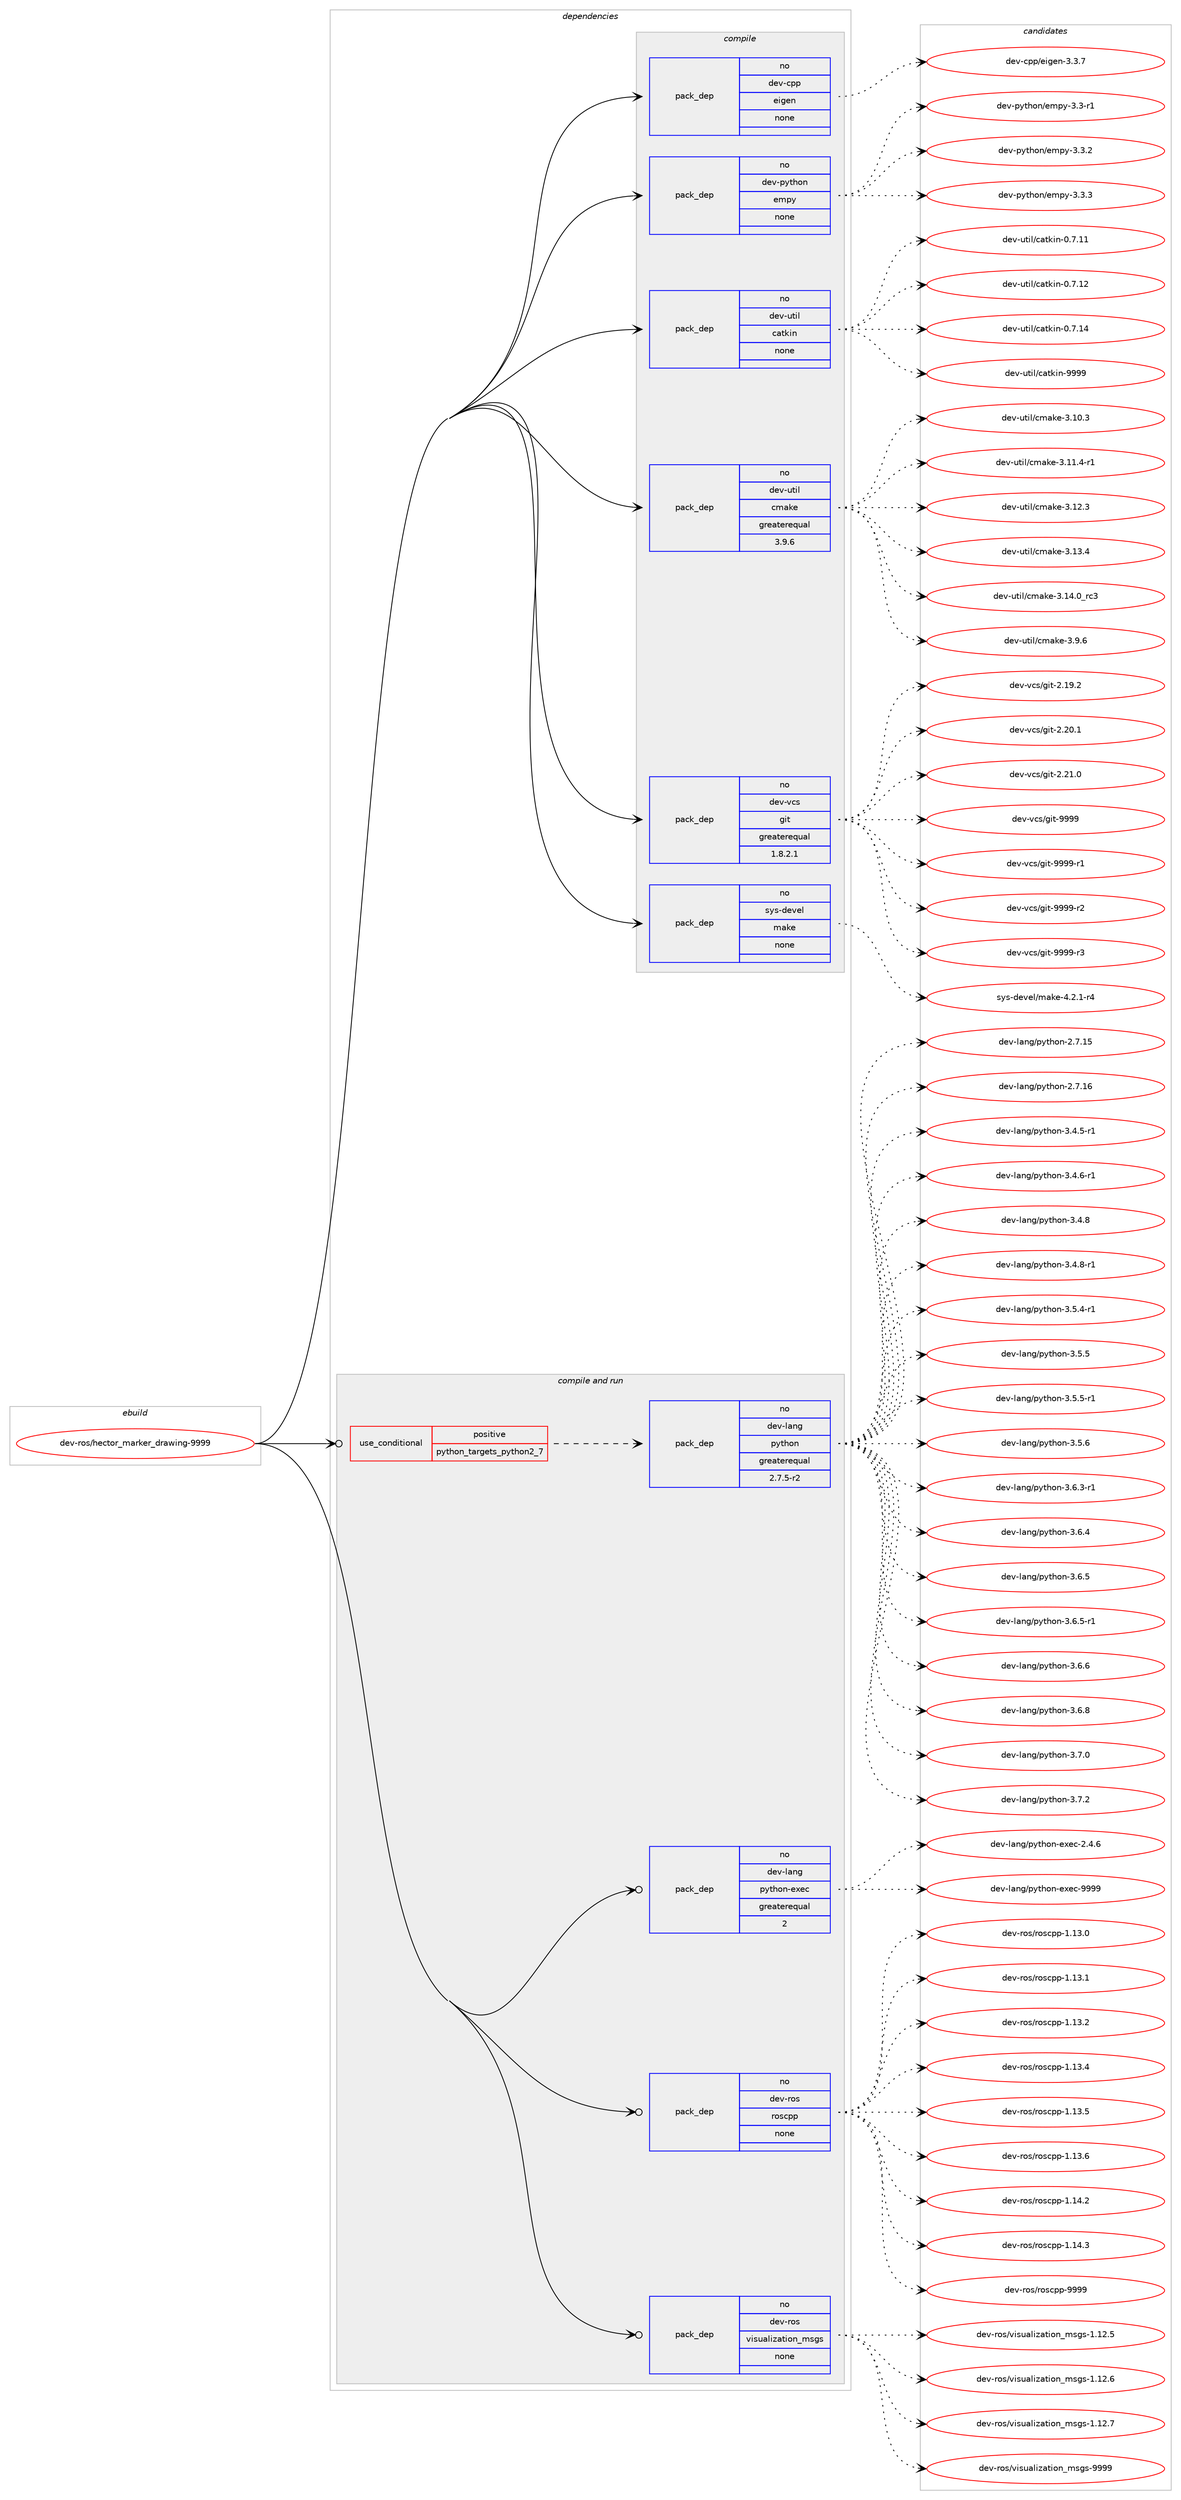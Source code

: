 digraph prolog {

# *************
# Graph options
# *************

newrank=true;
concentrate=true;
compound=true;
graph [rankdir=LR,fontname=Helvetica,fontsize=10,ranksep=1.5];#, ranksep=2.5, nodesep=0.2];
edge  [arrowhead=vee];
node  [fontname=Helvetica,fontsize=10];

# **********
# The ebuild
# **********

subgraph cluster_leftcol {
color=gray;
rank=same;
label=<<i>ebuild</i>>;
id [label="dev-ros/hector_marker_drawing-9999", color=red, width=4, href="../dev-ros/hector_marker_drawing-9999.svg"];
}

# ****************
# The dependencies
# ****************

subgraph cluster_midcol {
color=gray;
label=<<i>dependencies</i>>;
subgraph cluster_compile {
fillcolor="#eeeeee";
style=filled;
label=<<i>compile</i>>;
subgraph pack1045128 {
dependency1457176 [label=<<TABLE BORDER="0" CELLBORDER="1" CELLSPACING="0" CELLPADDING="4" WIDTH="220"><TR><TD ROWSPAN="6" CELLPADDING="30">pack_dep</TD></TR><TR><TD WIDTH="110">no</TD></TR><TR><TD>dev-cpp</TD></TR><TR><TD>eigen</TD></TR><TR><TD>none</TD></TR><TR><TD></TD></TR></TABLE>>, shape=none, color=blue];
}
id:e -> dependency1457176:w [weight=20,style="solid",arrowhead="vee"];
subgraph pack1045129 {
dependency1457177 [label=<<TABLE BORDER="0" CELLBORDER="1" CELLSPACING="0" CELLPADDING="4" WIDTH="220"><TR><TD ROWSPAN="6" CELLPADDING="30">pack_dep</TD></TR><TR><TD WIDTH="110">no</TD></TR><TR><TD>dev-python</TD></TR><TR><TD>empy</TD></TR><TR><TD>none</TD></TR><TR><TD></TD></TR></TABLE>>, shape=none, color=blue];
}
id:e -> dependency1457177:w [weight=20,style="solid",arrowhead="vee"];
subgraph pack1045130 {
dependency1457178 [label=<<TABLE BORDER="0" CELLBORDER="1" CELLSPACING="0" CELLPADDING="4" WIDTH="220"><TR><TD ROWSPAN="6" CELLPADDING="30">pack_dep</TD></TR><TR><TD WIDTH="110">no</TD></TR><TR><TD>dev-util</TD></TR><TR><TD>catkin</TD></TR><TR><TD>none</TD></TR><TR><TD></TD></TR></TABLE>>, shape=none, color=blue];
}
id:e -> dependency1457178:w [weight=20,style="solid",arrowhead="vee"];
subgraph pack1045131 {
dependency1457179 [label=<<TABLE BORDER="0" CELLBORDER="1" CELLSPACING="0" CELLPADDING="4" WIDTH="220"><TR><TD ROWSPAN="6" CELLPADDING="30">pack_dep</TD></TR><TR><TD WIDTH="110">no</TD></TR><TR><TD>dev-util</TD></TR><TR><TD>cmake</TD></TR><TR><TD>greaterequal</TD></TR><TR><TD>3.9.6</TD></TR></TABLE>>, shape=none, color=blue];
}
id:e -> dependency1457179:w [weight=20,style="solid",arrowhead="vee"];
subgraph pack1045132 {
dependency1457180 [label=<<TABLE BORDER="0" CELLBORDER="1" CELLSPACING="0" CELLPADDING="4" WIDTH="220"><TR><TD ROWSPAN="6" CELLPADDING="30">pack_dep</TD></TR><TR><TD WIDTH="110">no</TD></TR><TR><TD>dev-vcs</TD></TR><TR><TD>git</TD></TR><TR><TD>greaterequal</TD></TR><TR><TD>1.8.2.1</TD></TR></TABLE>>, shape=none, color=blue];
}
id:e -> dependency1457180:w [weight=20,style="solid",arrowhead="vee"];
subgraph pack1045133 {
dependency1457181 [label=<<TABLE BORDER="0" CELLBORDER="1" CELLSPACING="0" CELLPADDING="4" WIDTH="220"><TR><TD ROWSPAN="6" CELLPADDING="30">pack_dep</TD></TR><TR><TD WIDTH="110">no</TD></TR><TR><TD>sys-devel</TD></TR><TR><TD>make</TD></TR><TR><TD>none</TD></TR><TR><TD></TD></TR></TABLE>>, shape=none, color=blue];
}
id:e -> dependency1457181:w [weight=20,style="solid",arrowhead="vee"];
}
subgraph cluster_compileandrun {
fillcolor="#eeeeee";
style=filled;
label=<<i>compile and run</i>>;
subgraph cond388658 {
dependency1457182 [label=<<TABLE BORDER="0" CELLBORDER="1" CELLSPACING="0" CELLPADDING="4"><TR><TD ROWSPAN="3" CELLPADDING="10">use_conditional</TD></TR><TR><TD>positive</TD></TR><TR><TD>python_targets_python2_7</TD></TR></TABLE>>, shape=none, color=red];
subgraph pack1045134 {
dependency1457183 [label=<<TABLE BORDER="0" CELLBORDER="1" CELLSPACING="0" CELLPADDING="4" WIDTH="220"><TR><TD ROWSPAN="6" CELLPADDING="30">pack_dep</TD></TR><TR><TD WIDTH="110">no</TD></TR><TR><TD>dev-lang</TD></TR><TR><TD>python</TD></TR><TR><TD>greaterequal</TD></TR><TR><TD>2.7.5-r2</TD></TR></TABLE>>, shape=none, color=blue];
}
dependency1457182:e -> dependency1457183:w [weight=20,style="dashed",arrowhead="vee"];
}
id:e -> dependency1457182:w [weight=20,style="solid",arrowhead="odotvee"];
subgraph pack1045135 {
dependency1457184 [label=<<TABLE BORDER="0" CELLBORDER="1" CELLSPACING="0" CELLPADDING="4" WIDTH="220"><TR><TD ROWSPAN="6" CELLPADDING="30">pack_dep</TD></TR><TR><TD WIDTH="110">no</TD></TR><TR><TD>dev-lang</TD></TR><TR><TD>python-exec</TD></TR><TR><TD>greaterequal</TD></TR><TR><TD>2</TD></TR></TABLE>>, shape=none, color=blue];
}
id:e -> dependency1457184:w [weight=20,style="solid",arrowhead="odotvee"];
subgraph pack1045136 {
dependency1457185 [label=<<TABLE BORDER="0" CELLBORDER="1" CELLSPACING="0" CELLPADDING="4" WIDTH="220"><TR><TD ROWSPAN="6" CELLPADDING="30">pack_dep</TD></TR><TR><TD WIDTH="110">no</TD></TR><TR><TD>dev-ros</TD></TR><TR><TD>roscpp</TD></TR><TR><TD>none</TD></TR><TR><TD></TD></TR></TABLE>>, shape=none, color=blue];
}
id:e -> dependency1457185:w [weight=20,style="solid",arrowhead="odotvee"];
subgraph pack1045137 {
dependency1457186 [label=<<TABLE BORDER="0" CELLBORDER="1" CELLSPACING="0" CELLPADDING="4" WIDTH="220"><TR><TD ROWSPAN="6" CELLPADDING="30">pack_dep</TD></TR><TR><TD WIDTH="110">no</TD></TR><TR><TD>dev-ros</TD></TR><TR><TD>visualization_msgs</TD></TR><TR><TD>none</TD></TR><TR><TD></TD></TR></TABLE>>, shape=none, color=blue];
}
id:e -> dependency1457186:w [weight=20,style="solid",arrowhead="odotvee"];
}
subgraph cluster_run {
fillcolor="#eeeeee";
style=filled;
label=<<i>run</i>>;
}
}

# **************
# The candidates
# **************

subgraph cluster_choices {
rank=same;
color=gray;
label=<<i>candidates</i>>;

subgraph choice1045128 {
color=black;
nodesep=1;
choice100101118459911211247101105103101110455146514655 [label="dev-cpp/eigen-3.3.7", color=red, width=4,href="../dev-cpp/eigen-3.3.7.svg"];
dependency1457176:e -> choice100101118459911211247101105103101110455146514655:w [style=dotted,weight="100"];
}
subgraph choice1045129 {
color=black;
nodesep=1;
choice1001011184511212111610411111047101109112121455146514511449 [label="dev-python/empy-3.3-r1", color=red, width=4,href="../dev-python/empy-3.3-r1.svg"];
choice1001011184511212111610411111047101109112121455146514650 [label="dev-python/empy-3.3.2", color=red, width=4,href="../dev-python/empy-3.3.2.svg"];
choice1001011184511212111610411111047101109112121455146514651 [label="dev-python/empy-3.3.3", color=red, width=4,href="../dev-python/empy-3.3.3.svg"];
dependency1457177:e -> choice1001011184511212111610411111047101109112121455146514511449:w [style=dotted,weight="100"];
dependency1457177:e -> choice1001011184511212111610411111047101109112121455146514650:w [style=dotted,weight="100"];
dependency1457177:e -> choice1001011184511212111610411111047101109112121455146514651:w [style=dotted,weight="100"];
}
subgraph choice1045130 {
color=black;
nodesep=1;
choice1001011184511711610510847999711610710511045484655464949 [label="dev-util/catkin-0.7.11", color=red, width=4,href="../dev-util/catkin-0.7.11.svg"];
choice1001011184511711610510847999711610710511045484655464950 [label="dev-util/catkin-0.7.12", color=red, width=4,href="../dev-util/catkin-0.7.12.svg"];
choice1001011184511711610510847999711610710511045484655464952 [label="dev-util/catkin-0.7.14", color=red, width=4,href="../dev-util/catkin-0.7.14.svg"];
choice100101118451171161051084799971161071051104557575757 [label="dev-util/catkin-9999", color=red, width=4,href="../dev-util/catkin-9999.svg"];
dependency1457178:e -> choice1001011184511711610510847999711610710511045484655464949:w [style=dotted,weight="100"];
dependency1457178:e -> choice1001011184511711610510847999711610710511045484655464950:w [style=dotted,weight="100"];
dependency1457178:e -> choice1001011184511711610510847999711610710511045484655464952:w [style=dotted,weight="100"];
dependency1457178:e -> choice100101118451171161051084799971161071051104557575757:w [style=dotted,weight="100"];
}
subgraph choice1045131 {
color=black;
nodesep=1;
choice1001011184511711610510847991099710710145514649484651 [label="dev-util/cmake-3.10.3", color=red, width=4,href="../dev-util/cmake-3.10.3.svg"];
choice10010111845117116105108479910997107101455146494946524511449 [label="dev-util/cmake-3.11.4-r1", color=red, width=4,href="../dev-util/cmake-3.11.4-r1.svg"];
choice1001011184511711610510847991099710710145514649504651 [label="dev-util/cmake-3.12.3", color=red, width=4,href="../dev-util/cmake-3.12.3.svg"];
choice1001011184511711610510847991099710710145514649514652 [label="dev-util/cmake-3.13.4", color=red, width=4,href="../dev-util/cmake-3.13.4.svg"];
choice1001011184511711610510847991099710710145514649524648951149951 [label="dev-util/cmake-3.14.0_rc3", color=red, width=4,href="../dev-util/cmake-3.14.0_rc3.svg"];
choice10010111845117116105108479910997107101455146574654 [label="dev-util/cmake-3.9.6", color=red, width=4,href="../dev-util/cmake-3.9.6.svg"];
dependency1457179:e -> choice1001011184511711610510847991099710710145514649484651:w [style=dotted,weight="100"];
dependency1457179:e -> choice10010111845117116105108479910997107101455146494946524511449:w [style=dotted,weight="100"];
dependency1457179:e -> choice1001011184511711610510847991099710710145514649504651:w [style=dotted,weight="100"];
dependency1457179:e -> choice1001011184511711610510847991099710710145514649514652:w [style=dotted,weight="100"];
dependency1457179:e -> choice1001011184511711610510847991099710710145514649524648951149951:w [style=dotted,weight="100"];
dependency1457179:e -> choice10010111845117116105108479910997107101455146574654:w [style=dotted,weight="100"];
}
subgraph choice1045132 {
color=black;
nodesep=1;
choice10010111845118991154710310511645504649574650 [label="dev-vcs/git-2.19.2", color=red, width=4,href="../dev-vcs/git-2.19.2.svg"];
choice10010111845118991154710310511645504650484649 [label="dev-vcs/git-2.20.1", color=red, width=4,href="../dev-vcs/git-2.20.1.svg"];
choice10010111845118991154710310511645504650494648 [label="dev-vcs/git-2.21.0", color=red, width=4,href="../dev-vcs/git-2.21.0.svg"];
choice1001011184511899115471031051164557575757 [label="dev-vcs/git-9999", color=red, width=4,href="../dev-vcs/git-9999.svg"];
choice10010111845118991154710310511645575757574511449 [label="dev-vcs/git-9999-r1", color=red, width=4,href="../dev-vcs/git-9999-r1.svg"];
choice10010111845118991154710310511645575757574511450 [label="dev-vcs/git-9999-r2", color=red, width=4,href="../dev-vcs/git-9999-r2.svg"];
choice10010111845118991154710310511645575757574511451 [label="dev-vcs/git-9999-r3", color=red, width=4,href="../dev-vcs/git-9999-r3.svg"];
dependency1457180:e -> choice10010111845118991154710310511645504649574650:w [style=dotted,weight="100"];
dependency1457180:e -> choice10010111845118991154710310511645504650484649:w [style=dotted,weight="100"];
dependency1457180:e -> choice10010111845118991154710310511645504650494648:w [style=dotted,weight="100"];
dependency1457180:e -> choice1001011184511899115471031051164557575757:w [style=dotted,weight="100"];
dependency1457180:e -> choice10010111845118991154710310511645575757574511449:w [style=dotted,weight="100"];
dependency1457180:e -> choice10010111845118991154710310511645575757574511450:w [style=dotted,weight="100"];
dependency1457180:e -> choice10010111845118991154710310511645575757574511451:w [style=dotted,weight="100"];
}
subgraph choice1045133 {
color=black;
nodesep=1;
choice1151211154510010111810110847109971071014552465046494511452 [label="sys-devel/make-4.2.1-r4", color=red, width=4,href="../sys-devel/make-4.2.1-r4.svg"];
dependency1457181:e -> choice1151211154510010111810110847109971071014552465046494511452:w [style=dotted,weight="100"];
}
subgraph choice1045134 {
color=black;
nodesep=1;
choice10010111845108971101034711212111610411111045504655464953 [label="dev-lang/python-2.7.15", color=red, width=4,href="../dev-lang/python-2.7.15.svg"];
choice10010111845108971101034711212111610411111045504655464954 [label="dev-lang/python-2.7.16", color=red, width=4,href="../dev-lang/python-2.7.16.svg"];
choice1001011184510897110103471121211161041111104551465246534511449 [label="dev-lang/python-3.4.5-r1", color=red, width=4,href="../dev-lang/python-3.4.5-r1.svg"];
choice1001011184510897110103471121211161041111104551465246544511449 [label="dev-lang/python-3.4.6-r1", color=red, width=4,href="../dev-lang/python-3.4.6-r1.svg"];
choice100101118451089711010347112121116104111110455146524656 [label="dev-lang/python-3.4.8", color=red, width=4,href="../dev-lang/python-3.4.8.svg"];
choice1001011184510897110103471121211161041111104551465246564511449 [label="dev-lang/python-3.4.8-r1", color=red, width=4,href="../dev-lang/python-3.4.8-r1.svg"];
choice1001011184510897110103471121211161041111104551465346524511449 [label="dev-lang/python-3.5.4-r1", color=red, width=4,href="../dev-lang/python-3.5.4-r1.svg"];
choice100101118451089711010347112121116104111110455146534653 [label="dev-lang/python-3.5.5", color=red, width=4,href="../dev-lang/python-3.5.5.svg"];
choice1001011184510897110103471121211161041111104551465346534511449 [label="dev-lang/python-3.5.5-r1", color=red, width=4,href="../dev-lang/python-3.5.5-r1.svg"];
choice100101118451089711010347112121116104111110455146534654 [label="dev-lang/python-3.5.6", color=red, width=4,href="../dev-lang/python-3.5.6.svg"];
choice1001011184510897110103471121211161041111104551465446514511449 [label="dev-lang/python-3.6.3-r1", color=red, width=4,href="../dev-lang/python-3.6.3-r1.svg"];
choice100101118451089711010347112121116104111110455146544652 [label="dev-lang/python-3.6.4", color=red, width=4,href="../dev-lang/python-3.6.4.svg"];
choice100101118451089711010347112121116104111110455146544653 [label="dev-lang/python-3.6.5", color=red, width=4,href="../dev-lang/python-3.6.5.svg"];
choice1001011184510897110103471121211161041111104551465446534511449 [label="dev-lang/python-3.6.5-r1", color=red, width=4,href="../dev-lang/python-3.6.5-r1.svg"];
choice100101118451089711010347112121116104111110455146544654 [label="dev-lang/python-3.6.6", color=red, width=4,href="../dev-lang/python-3.6.6.svg"];
choice100101118451089711010347112121116104111110455146544656 [label="dev-lang/python-3.6.8", color=red, width=4,href="../dev-lang/python-3.6.8.svg"];
choice100101118451089711010347112121116104111110455146554648 [label="dev-lang/python-3.7.0", color=red, width=4,href="../dev-lang/python-3.7.0.svg"];
choice100101118451089711010347112121116104111110455146554650 [label="dev-lang/python-3.7.2", color=red, width=4,href="../dev-lang/python-3.7.2.svg"];
dependency1457183:e -> choice10010111845108971101034711212111610411111045504655464953:w [style=dotted,weight="100"];
dependency1457183:e -> choice10010111845108971101034711212111610411111045504655464954:w [style=dotted,weight="100"];
dependency1457183:e -> choice1001011184510897110103471121211161041111104551465246534511449:w [style=dotted,weight="100"];
dependency1457183:e -> choice1001011184510897110103471121211161041111104551465246544511449:w [style=dotted,weight="100"];
dependency1457183:e -> choice100101118451089711010347112121116104111110455146524656:w [style=dotted,weight="100"];
dependency1457183:e -> choice1001011184510897110103471121211161041111104551465246564511449:w [style=dotted,weight="100"];
dependency1457183:e -> choice1001011184510897110103471121211161041111104551465346524511449:w [style=dotted,weight="100"];
dependency1457183:e -> choice100101118451089711010347112121116104111110455146534653:w [style=dotted,weight="100"];
dependency1457183:e -> choice1001011184510897110103471121211161041111104551465346534511449:w [style=dotted,weight="100"];
dependency1457183:e -> choice100101118451089711010347112121116104111110455146534654:w [style=dotted,weight="100"];
dependency1457183:e -> choice1001011184510897110103471121211161041111104551465446514511449:w [style=dotted,weight="100"];
dependency1457183:e -> choice100101118451089711010347112121116104111110455146544652:w [style=dotted,weight="100"];
dependency1457183:e -> choice100101118451089711010347112121116104111110455146544653:w [style=dotted,weight="100"];
dependency1457183:e -> choice1001011184510897110103471121211161041111104551465446534511449:w [style=dotted,weight="100"];
dependency1457183:e -> choice100101118451089711010347112121116104111110455146544654:w [style=dotted,weight="100"];
dependency1457183:e -> choice100101118451089711010347112121116104111110455146544656:w [style=dotted,weight="100"];
dependency1457183:e -> choice100101118451089711010347112121116104111110455146554648:w [style=dotted,weight="100"];
dependency1457183:e -> choice100101118451089711010347112121116104111110455146554650:w [style=dotted,weight="100"];
}
subgraph choice1045135 {
color=black;
nodesep=1;
choice1001011184510897110103471121211161041111104510112010199455046524654 [label="dev-lang/python-exec-2.4.6", color=red, width=4,href="../dev-lang/python-exec-2.4.6.svg"];
choice10010111845108971101034711212111610411111045101120101994557575757 [label="dev-lang/python-exec-9999", color=red, width=4,href="../dev-lang/python-exec-9999.svg"];
dependency1457184:e -> choice1001011184510897110103471121211161041111104510112010199455046524654:w [style=dotted,weight="100"];
dependency1457184:e -> choice10010111845108971101034711212111610411111045101120101994557575757:w [style=dotted,weight="100"];
}
subgraph choice1045136 {
color=black;
nodesep=1;
choice10010111845114111115471141111159911211245494649514648 [label="dev-ros/roscpp-1.13.0", color=red, width=4,href="../dev-ros/roscpp-1.13.0.svg"];
choice10010111845114111115471141111159911211245494649514649 [label="dev-ros/roscpp-1.13.1", color=red, width=4,href="../dev-ros/roscpp-1.13.1.svg"];
choice10010111845114111115471141111159911211245494649514650 [label="dev-ros/roscpp-1.13.2", color=red, width=4,href="../dev-ros/roscpp-1.13.2.svg"];
choice10010111845114111115471141111159911211245494649514652 [label="dev-ros/roscpp-1.13.4", color=red, width=4,href="../dev-ros/roscpp-1.13.4.svg"];
choice10010111845114111115471141111159911211245494649514653 [label="dev-ros/roscpp-1.13.5", color=red, width=4,href="../dev-ros/roscpp-1.13.5.svg"];
choice10010111845114111115471141111159911211245494649514654 [label="dev-ros/roscpp-1.13.6", color=red, width=4,href="../dev-ros/roscpp-1.13.6.svg"];
choice10010111845114111115471141111159911211245494649524650 [label="dev-ros/roscpp-1.14.2", color=red, width=4,href="../dev-ros/roscpp-1.14.2.svg"];
choice10010111845114111115471141111159911211245494649524651 [label="dev-ros/roscpp-1.14.3", color=red, width=4,href="../dev-ros/roscpp-1.14.3.svg"];
choice1001011184511411111547114111115991121124557575757 [label="dev-ros/roscpp-9999", color=red, width=4,href="../dev-ros/roscpp-9999.svg"];
dependency1457185:e -> choice10010111845114111115471141111159911211245494649514648:w [style=dotted,weight="100"];
dependency1457185:e -> choice10010111845114111115471141111159911211245494649514649:w [style=dotted,weight="100"];
dependency1457185:e -> choice10010111845114111115471141111159911211245494649514650:w [style=dotted,weight="100"];
dependency1457185:e -> choice10010111845114111115471141111159911211245494649514652:w [style=dotted,weight="100"];
dependency1457185:e -> choice10010111845114111115471141111159911211245494649514653:w [style=dotted,weight="100"];
dependency1457185:e -> choice10010111845114111115471141111159911211245494649514654:w [style=dotted,weight="100"];
dependency1457185:e -> choice10010111845114111115471141111159911211245494649524650:w [style=dotted,weight="100"];
dependency1457185:e -> choice10010111845114111115471141111159911211245494649524651:w [style=dotted,weight="100"];
dependency1457185:e -> choice1001011184511411111547114111115991121124557575757:w [style=dotted,weight="100"];
}
subgraph choice1045137 {
color=black;
nodesep=1;
choice100101118451141111154711810511511797108105122971161051111109510911510311545494649504653 [label="dev-ros/visualization_msgs-1.12.5", color=red, width=4,href="../dev-ros/visualization_msgs-1.12.5.svg"];
choice100101118451141111154711810511511797108105122971161051111109510911510311545494649504654 [label="dev-ros/visualization_msgs-1.12.6", color=red, width=4,href="../dev-ros/visualization_msgs-1.12.6.svg"];
choice100101118451141111154711810511511797108105122971161051111109510911510311545494649504655 [label="dev-ros/visualization_msgs-1.12.7", color=red, width=4,href="../dev-ros/visualization_msgs-1.12.7.svg"];
choice10010111845114111115471181051151179710810512297116105111110951091151031154557575757 [label="dev-ros/visualization_msgs-9999", color=red, width=4,href="../dev-ros/visualization_msgs-9999.svg"];
dependency1457186:e -> choice100101118451141111154711810511511797108105122971161051111109510911510311545494649504653:w [style=dotted,weight="100"];
dependency1457186:e -> choice100101118451141111154711810511511797108105122971161051111109510911510311545494649504654:w [style=dotted,weight="100"];
dependency1457186:e -> choice100101118451141111154711810511511797108105122971161051111109510911510311545494649504655:w [style=dotted,weight="100"];
dependency1457186:e -> choice10010111845114111115471181051151179710810512297116105111110951091151031154557575757:w [style=dotted,weight="100"];
}
}

}

